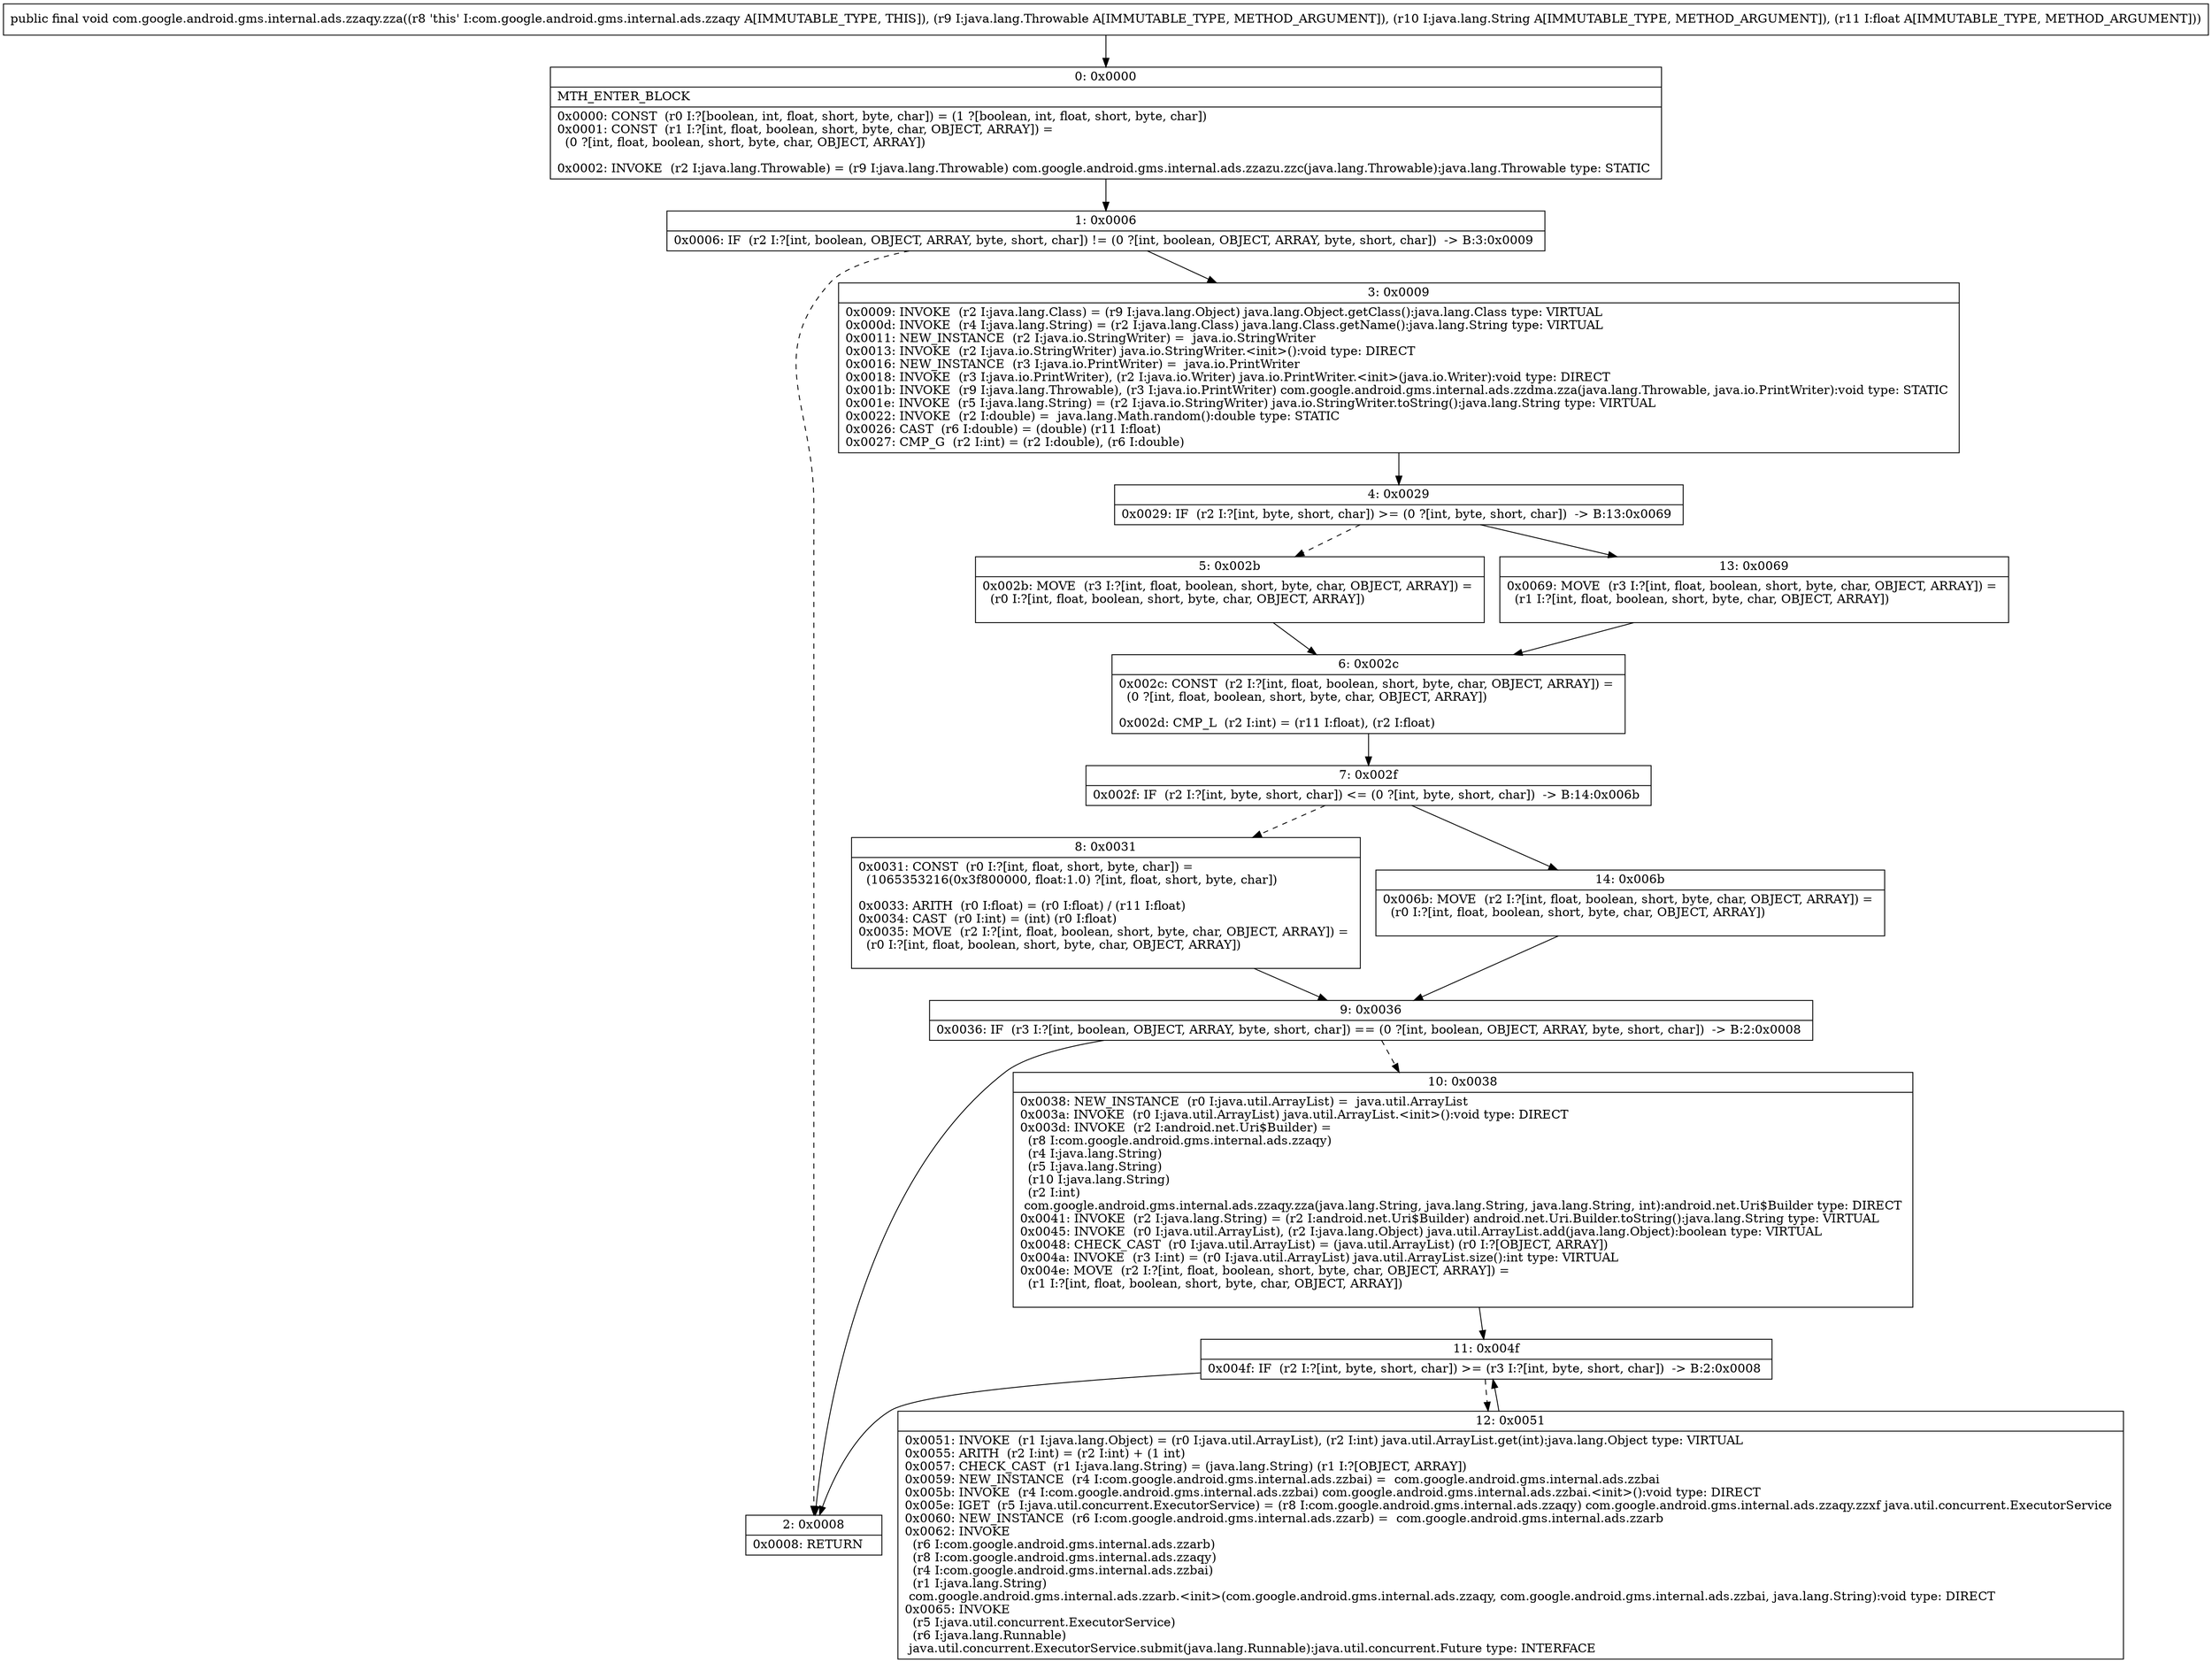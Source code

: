 digraph "CFG forcom.google.android.gms.internal.ads.zzaqy.zza(Ljava\/lang\/Throwable;Ljava\/lang\/String;F)V" {
Node_0 [shape=record,label="{0\:\ 0x0000|MTH_ENTER_BLOCK\l|0x0000: CONST  (r0 I:?[boolean, int, float, short, byte, char]) = (1 ?[boolean, int, float, short, byte, char]) \l0x0001: CONST  (r1 I:?[int, float, boolean, short, byte, char, OBJECT, ARRAY]) = \l  (0 ?[int, float, boolean, short, byte, char, OBJECT, ARRAY])\l \l0x0002: INVOKE  (r2 I:java.lang.Throwable) = (r9 I:java.lang.Throwable) com.google.android.gms.internal.ads.zzazu.zzc(java.lang.Throwable):java.lang.Throwable type: STATIC \l}"];
Node_1 [shape=record,label="{1\:\ 0x0006|0x0006: IF  (r2 I:?[int, boolean, OBJECT, ARRAY, byte, short, char]) != (0 ?[int, boolean, OBJECT, ARRAY, byte, short, char])  \-\> B:3:0x0009 \l}"];
Node_2 [shape=record,label="{2\:\ 0x0008|0x0008: RETURN   \l}"];
Node_3 [shape=record,label="{3\:\ 0x0009|0x0009: INVOKE  (r2 I:java.lang.Class) = (r9 I:java.lang.Object) java.lang.Object.getClass():java.lang.Class type: VIRTUAL \l0x000d: INVOKE  (r4 I:java.lang.String) = (r2 I:java.lang.Class) java.lang.Class.getName():java.lang.String type: VIRTUAL \l0x0011: NEW_INSTANCE  (r2 I:java.io.StringWriter) =  java.io.StringWriter \l0x0013: INVOKE  (r2 I:java.io.StringWriter) java.io.StringWriter.\<init\>():void type: DIRECT \l0x0016: NEW_INSTANCE  (r3 I:java.io.PrintWriter) =  java.io.PrintWriter \l0x0018: INVOKE  (r3 I:java.io.PrintWriter), (r2 I:java.io.Writer) java.io.PrintWriter.\<init\>(java.io.Writer):void type: DIRECT \l0x001b: INVOKE  (r9 I:java.lang.Throwable), (r3 I:java.io.PrintWriter) com.google.android.gms.internal.ads.zzdma.zza(java.lang.Throwable, java.io.PrintWriter):void type: STATIC \l0x001e: INVOKE  (r5 I:java.lang.String) = (r2 I:java.io.StringWriter) java.io.StringWriter.toString():java.lang.String type: VIRTUAL \l0x0022: INVOKE  (r2 I:double) =  java.lang.Math.random():double type: STATIC \l0x0026: CAST  (r6 I:double) = (double) (r11 I:float) \l0x0027: CMP_G  (r2 I:int) = (r2 I:double), (r6 I:double) \l}"];
Node_4 [shape=record,label="{4\:\ 0x0029|0x0029: IF  (r2 I:?[int, byte, short, char]) \>= (0 ?[int, byte, short, char])  \-\> B:13:0x0069 \l}"];
Node_5 [shape=record,label="{5\:\ 0x002b|0x002b: MOVE  (r3 I:?[int, float, boolean, short, byte, char, OBJECT, ARRAY]) = \l  (r0 I:?[int, float, boolean, short, byte, char, OBJECT, ARRAY])\l \l}"];
Node_6 [shape=record,label="{6\:\ 0x002c|0x002c: CONST  (r2 I:?[int, float, boolean, short, byte, char, OBJECT, ARRAY]) = \l  (0 ?[int, float, boolean, short, byte, char, OBJECT, ARRAY])\l \l0x002d: CMP_L  (r2 I:int) = (r11 I:float), (r2 I:float) \l}"];
Node_7 [shape=record,label="{7\:\ 0x002f|0x002f: IF  (r2 I:?[int, byte, short, char]) \<= (0 ?[int, byte, short, char])  \-\> B:14:0x006b \l}"];
Node_8 [shape=record,label="{8\:\ 0x0031|0x0031: CONST  (r0 I:?[int, float, short, byte, char]) = \l  (1065353216(0x3f800000, float:1.0) ?[int, float, short, byte, char])\l \l0x0033: ARITH  (r0 I:float) = (r0 I:float) \/ (r11 I:float) \l0x0034: CAST  (r0 I:int) = (int) (r0 I:float) \l0x0035: MOVE  (r2 I:?[int, float, boolean, short, byte, char, OBJECT, ARRAY]) = \l  (r0 I:?[int, float, boolean, short, byte, char, OBJECT, ARRAY])\l \l}"];
Node_9 [shape=record,label="{9\:\ 0x0036|0x0036: IF  (r3 I:?[int, boolean, OBJECT, ARRAY, byte, short, char]) == (0 ?[int, boolean, OBJECT, ARRAY, byte, short, char])  \-\> B:2:0x0008 \l}"];
Node_10 [shape=record,label="{10\:\ 0x0038|0x0038: NEW_INSTANCE  (r0 I:java.util.ArrayList) =  java.util.ArrayList \l0x003a: INVOKE  (r0 I:java.util.ArrayList) java.util.ArrayList.\<init\>():void type: DIRECT \l0x003d: INVOKE  (r2 I:android.net.Uri$Builder) = \l  (r8 I:com.google.android.gms.internal.ads.zzaqy)\l  (r4 I:java.lang.String)\l  (r5 I:java.lang.String)\l  (r10 I:java.lang.String)\l  (r2 I:int)\l com.google.android.gms.internal.ads.zzaqy.zza(java.lang.String, java.lang.String, java.lang.String, int):android.net.Uri$Builder type: DIRECT \l0x0041: INVOKE  (r2 I:java.lang.String) = (r2 I:android.net.Uri$Builder) android.net.Uri.Builder.toString():java.lang.String type: VIRTUAL \l0x0045: INVOKE  (r0 I:java.util.ArrayList), (r2 I:java.lang.Object) java.util.ArrayList.add(java.lang.Object):boolean type: VIRTUAL \l0x0048: CHECK_CAST  (r0 I:java.util.ArrayList) = (java.util.ArrayList) (r0 I:?[OBJECT, ARRAY]) \l0x004a: INVOKE  (r3 I:int) = (r0 I:java.util.ArrayList) java.util.ArrayList.size():int type: VIRTUAL \l0x004e: MOVE  (r2 I:?[int, float, boolean, short, byte, char, OBJECT, ARRAY]) = \l  (r1 I:?[int, float, boolean, short, byte, char, OBJECT, ARRAY])\l \l}"];
Node_11 [shape=record,label="{11\:\ 0x004f|0x004f: IF  (r2 I:?[int, byte, short, char]) \>= (r3 I:?[int, byte, short, char])  \-\> B:2:0x0008 \l}"];
Node_12 [shape=record,label="{12\:\ 0x0051|0x0051: INVOKE  (r1 I:java.lang.Object) = (r0 I:java.util.ArrayList), (r2 I:int) java.util.ArrayList.get(int):java.lang.Object type: VIRTUAL \l0x0055: ARITH  (r2 I:int) = (r2 I:int) + (1 int) \l0x0057: CHECK_CAST  (r1 I:java.lang.String) = (java.lang.String) (r1 I:?[OBJECT, ARRAY]) \l0x0059: NEW_INSTANCE  (r4 I:com.google.android.gms.internal.ads.zzbai) =  com.google.android.gms.internal.ads.zzbai \l0x005b: INVOKE  (r4 I:com.google.android.gms.internal.ads.zzbai) com.google.android.gms.internal.ads.zzbai.\<init\>():void type: DIRECT \l0x005e: IGET  (r5 I:java.util.concurrent.ExecutorService) = (r8 I:com.google.android.gms.internal.ads.zzaqy) com.google.android.gms.internal.ads.zzaqy.zzxf java.util.concurrent.ExecutorService \l0x0060: NEW_INSTANCE  (r6 I:com.google.android.gms.internal.ads.zzarb) =  com.google.android.gms.internal.ads.zzarb \l0x0062: INVOKE  \l  (r6 I:com.google.android.gms.internal.ads.zzarb)\l  (r8 I:com.google.android.gms.internal.ads.zzaqy)\l  (r4 I:com.google.android.gms.internal.ads.zzbai)\l  (r1 I:java.lang.String)\l com.google.android.gms.internal.ads.zzarb.\<init\>(com.google.android.gms.internal.ads.zzaqy, com.google.android.gms.internal.ads.zzbai, java.lang.String):void type: DIRECT \l0x0065: INVOKE  \l  (r5 I:java.util.concurrent.ExecutorService)\l  (r6 I:java.lang.Runnable)\l java.util.concurrent.ExecutorService.submit(java.lang.Runnable):java.util.concurrent.Future type: INTERFACE \l}"];
Node_13 [shape=record,label="{13\:\ 0x0069|0x0069: MOVE  (r3 I:?[int, float, boolean, short, byte, char, OBJECT, ARRAY]) = \l  (r1 I:?[int, float, boolean, short, byte, char, OBJECT, ARRAY])\l \l}"];
Node_14 [shape=record,label="{14\:\ 0x006b|0x006b: MOVE  (r2 I:?[int, float, boolean, short, byte, char, OBJECT, ARRAY]) = \l  (r0 I:?[int, float, boolean, short, byte, char, OBJECT, ARRAY])\l \l}"];
MethodNode[shape=record,label="{public final void com.google.android.gms.internal.ads.zzaqy.zza((r8 'this' I:com.google.android.gms.internal.ads.zzaqy A[IMMUTABLE_TYPE, THIS]), (r9 I:java.lang.Throwable A[IMMUTABLE_TYPE, METHOD_ARGUMENT]), (r10 I:java.lang.String A[IMMUTABLE_TYPE, METHOD_ARGUMENT]), (r11 I:float A[IMMUTABLE_TYPE, METHOD_ARGUMENT])) }"];
MethodNode -> Node_0;
Node_0 -> Node_1;
Node_1 -> Node_2[style=dashed];
Node_1 -> Node_3;
Node_3 -> Node_4;
Node_4 -> Node_5[style=dashed];
Node_4 -> Node_13;
Node_5 -> Node_6;
Node_6 -> Node_7;
Node_7 -> Node_8[style=dashed];
Node_7 -> Node_14;
Node_8 -> Node_9;
Node_9 -> Node_2;
Node_9 -> Node_10[style=dashed];
Node_10 -> Node_11;
Node_11 -> Node_2;
Node_11 -> Node_12[style=dashed];
Node_12 -> Node_11;
Node_13 -> Node_6;
Node_14 -> Node_9;
}

